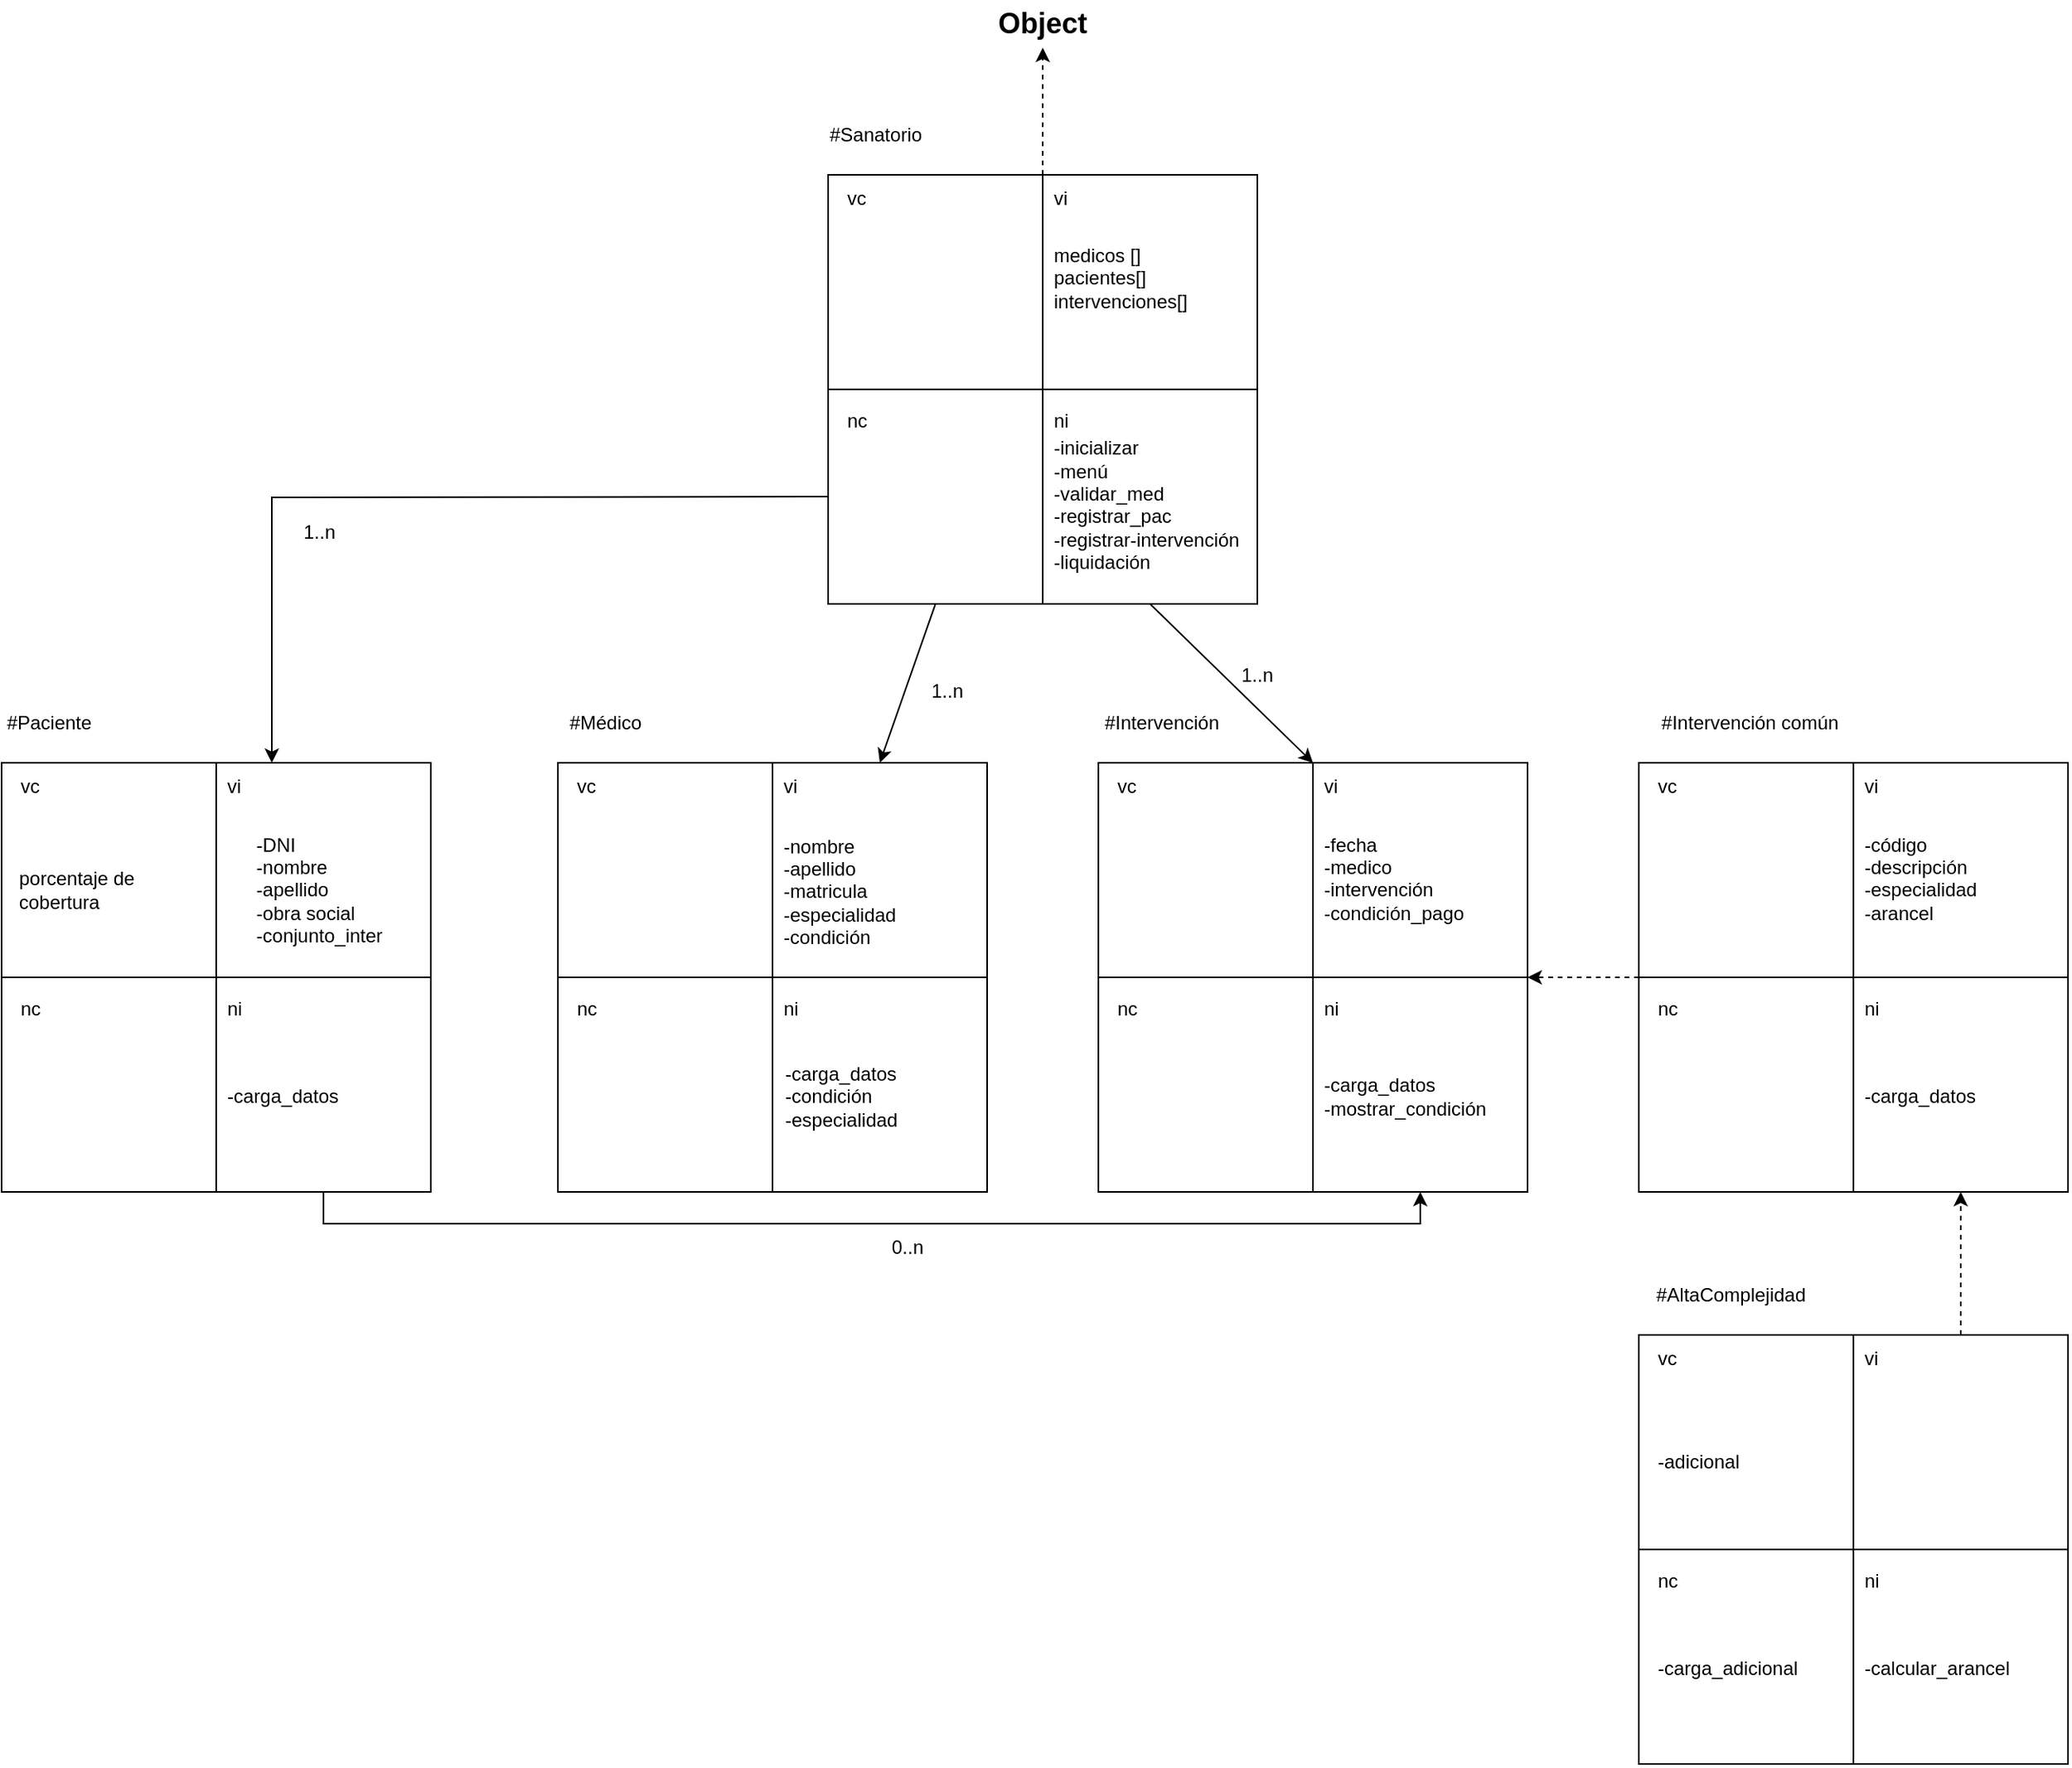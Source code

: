 <mxfile version="21.7.4" type="device">
  <diagram name="Página-1" id="vcJtQB0noLba_oKi-b4q">
    <mxGraphModel dx="1591" dy="799" grid="1" gridSize="10" guides="1" tooltips="1" connect="1" arrows="1" fold="1" page="1" pageScale="1" pageWidth="827" pageHeight="1169" math="0" shadow="0">
      <root>
        <mxCell id="0" />
        <mxCell id="1" parent="0" />
        <mxCell id="9xWoFbuuWZJhfT4n13lS-81" style="edgeStyle=orthogonalEdgeStyle;rounded=0;orthogonalLoop=1;jettySize=auto;html=1;exitX=0.75;exitY=1;exitDx=0;exitDy=0;entryX=0.75;entryY=1;entryDx=0;entryDy=0;" parent="1" source="9xWoFbuuWZJhfT4n13lS-1" target="9xWoFbuuWZJhfT4n13lS-10" edge="1">
          <mxGeometry relative="1" as="geometry" />
        </mxCell>
        <mxCell id="9xWoFbuuWZJhfT4n13lS-1" value="" style="whiteSpace=wrap;html=1;aspect=fixed;" parent="1" vertex="1">
          <mxGeometry x="90" y="500" width="270" height="270" as="geometry" />
        </mxCell>
        <mxCell id="9xWoFbuuWZJhfT4n13lS-3" value="" style="endArrow=none;html=1;rounded=0;exitX=0;exitY=0.5;exitDx=0;exitDy=0;entryX=1;entryY=0.5;entryDx=0;entryDy=0;" parent="1" source="9xWoFbuuWZJhfT4n13lS-1" target="9xWoFbuuWZJhfT4n13lS-1" edge="1">
          <mxGeometry width="50" height="50" relative="1" as="geometry">
            <mxPoint x="360" y="630" as="sourcePoint" />
            <mxPoint x="440" y="690" as="targetPoint" />
          </mxGeometry>
        </mxCell>
        <mxCell id="9xWoFbuuWZJhfT4n13lS-4" value="" style="endArrow=none;html=1;rounded=0;entryX=0.5;entryY=0;entryDx=0;entryDy=0;exitX=0.5;exitY=1;exitDx=0;exitDy=0;" parent="1" source="9xWoFbuuWZJhfT4n13lS-1" target="9xWoFbuuWZJhfT4n13lS-1" edge="1">
          <mxGeometry width="50" height="50" relative="1" as="geometry">
            <mxPoint x="390" y="740" as="sourcePoint" />
            <mxPoint x="440" y="690" as="targetPoint" />
            <Array as="points" />
          </mxGeometry>
        </mxCell>
        <mxCell id="9xWoFbuuWZJhfT4n13lS-5" value="" style="whiteSpace=wrap;html=1;aspect=fixed;" parent="1" vertex="1">
          <mxGeometry x="440" y="500" width="270" height="270" as="geometry" />
        </mxCell>
        <mxCell id="9xWoFbuuWZJhfT4n13lS-6" value="" style="endArrow=none;html=1;rounded=0;exitX=0;exitY=0.5;exitDx=0;exitDy=0;entryX=1;entryY=0.5;entryDx=0;entryDy=0;" parent="1" source="9xWoFbuuWZJhfT4n13lS-5" target="9xWoFbuuWZJhfT4n13lS-5" edge="1">
          <mxGeometry width="50" height="50" relative="1" as="geometry">
            <mxPoint x="710" y="630" as="sourcePoint" />
            <mxPoint x="790" y="690" as="targetPoint" />
          </mxGeometry>
        </mxCell>
        <mxCell id="9xWoFbuuWZJhfT4n13lS-7" value="" style="endArrow=none;html=1;rounded=0;entryX=0.5;entryY=0;entryDx=0;entryDy=0;exitX=0.5;exitY=1;exitDx=0;exitDy=0;" parent="1" source="9xWoFbuuWZJhfT4n13lS-5" target="9xWoFbuuWZJhfT4n13lS-5" edge="1">
          <mxGeometry width="50" height="50" relative="1" as="geometry">
            <mxPoint x="740" y="740" as="sourcePoint" />
            <mxPoint x="790" y="690" as="targetPoint" />
            <Array as="points" />
          </mxGeometry>
        </mxCell>
        <mxCell id="9xWoFbuuWZJhfT4n13lS-8" value="#Paciente" style="text;html=1;strokeColor=none;fillColor=none;align=center;verticalAlign=middle;whiteSpace=wrap;rounded=0;" parent="1" vertex="1">
          <mxGeometry x="90" y="460" width="60" height="30" as="geometry" />
        </mxCell>
        <mxCell id="9xWoFbuuWZJhfT4n13lS-9" value="#Médico" style="text;html=1;strokeColor=none;fillColor=none;align=center;verticalAlign=middle;whiteSpace=wrap;rounded=0;" parent="1" vertex="1">
          <mxGeometry x="440" y="460" width="60" height="30" as="geometry" />
        </mxCell>
        <mxCell id="9xWoFbuuWZJhfT4n13lS-10" value="" style="whiteSpace=wrap;html=1;aspect=fixed;" parent="1" vertex="1">
          <mxGeometry x="780" y="500" width="270" height="270" as="geometry" />
        </mxCell>
        <mxCell id="9xWoFbuuWZJhfT4n13lS-11" value="" style="endArrow=none;html=1;rounded=0;exitX=0;exitY=0.5;exitDx=0;exitDy=0;entryX=1;entryY=0.5;entryDx=0;entryDy=0;" parent="1" source="9xWoFbuuWZJhfT4n13lS-10" target="9xWoFbuuWZJhfT4n13lS-10" edge="1">
          <mxGeometry width="50" height="50" relative="1" as="geometry">
            <mxPoint x="1050" y="630" as="sourcePoint" />
            <mxPoint x="1130" y="690" as="targetPoint" />
          </mxGeometry>
        </mxCell>
        <mxCell id="9xWoFbuuWZJhfT4n13lS-12" value="" style="endArrow=none;html=1;rounded=0;entryX=0.5;entryY=0;entryDx=0;entryDy=0;exitX=0.5;exitY=1;exitDx=0;exitDy=0;" parent="1" source="9xWoFbuuWZJhfT4n13lS-10" target="9xWoFbuuWZJhfT4n13lS-10" edge="1">
          <mxGeometry width="50" height="50" relative="1" as="geometry">
            <mxPoint x="1080" y="740" as="sourcePoint" />
            <mxPoint x="1130" y="690" as="targetPoint" />
            <Array as="points" />
          </mxGeometry>
        </mxCell>
        <mxCell id="9xWoFbuuWZJhfT4n13lS-13" value="#Intervención" style="text;html=1;strokeColor=none;fillColor=none;align=center;verticalAlign=middle;whiteSpace=wrap;rounded=0;" parent="1" vertex="1">
          <mxGeometry x="790" y="460" width="60" height="30" as="geometry" />
        </mxCell>
        <mxCell id="9xWoFbuuWZJhfT4n13lS-14" value="" style="whiteSpace=wrap;html=1;aspect=fixed;" parent="1" vertex="1">
          <mxGeometry x="1120" y="860" width="270" height="270" as="geometry" />
        </mxCell>
        <mxCell id="9xWoFbuuWZJhfT4n13lS-15" value="" style="endArrow=none;html=1;rounded=0;exitX=0;exitY=0.5;exitDx=0;exitDy=0;entryX=1;entryY=0.5;entryDx=0;entryDy=0;" parent="1" source="9xWoFbuuWZJhfT4n13lS-14" target="9xWoFbuuWZJhfT4n13lS-14" edge="1">
          <mxGeometry width="50" height="50" relative="1" as="geometry">
            <mxPoint x="1390" y="990" as="sourcePoint" />
            <mxPoint x="1470" y="1050" as="targetPoint" />
          </mxGeometry>
        </mxCell>
        <mxCell id="9xWoFbuuWZJhfT4n13lS-16" value="" style="endArrow=none;html=1;rounded=0;entryX=0.5;entryY=0;entryDx=0;entryDy=0;exitX=0.5;exitY=1;exitDx=0;exitDy=0;" parent="1" source="9xWoFbuuWZJhfT4n13lS-14" target="9xWoFbuuWZJhfT4n13lS-14" edge="1">
          <mxGeometry width="50" height="50" relative="1" as="geometry">
            <mxPoint x="1420" y="1100" as="sourcePoint" />
            <mxPoint x="1470" y="1050" as="targetPoint" />
            <Array as="points" />
          </mxGeometry>
        </mxCell>
        <mxCell id="9xWoFbuuWZJhfT4n13lS-17" value="#AltaComplejidad" style="text;html=1;strokeColor=none;fillColor=none;align=center;verticalAlign=middle;whiteSpace=wrap;rounded=0;" parent="1" vertex="1">
          <mxGeometry x="1123" y="820" width="110" height="30" as="geometry" />
        </mxCell>
        <mxCell id="9xWoFbuuWZJhfT4n13lS-18" value="" style="whiteSpace=wrap;html=1;aspect=fixed;" parent="1" vertex="1">
          <mxGeometry x="1120" y="500" width="270" height="270" as="geometry" />
        </mxCell>
        <mxCell id="9xWoFbuuWZJhfT4n13lS-19" value="" style="endArrow=none;html=1;rounded=0;exitX=0;exitY=0.5;exitDx=0;exitDy=0;entryX=1;entryY=0.5;entryDx=0;entryDy=0;" parent="1" source="9xWoFbuuWZJhfT4n13lS-18" target="9xWoFbuuWZJhfT4n13lS-18" edge="1">
          <mxGeometry width="50" height="50" relative="1" as="geometry">
            <mxPoint x="1390" y="630" as="sourcePoint" />
            <mxPoint x="1470" y="690" as="targetPoint" />
          </mxGeometry>
        </mxCell>
        <mxCell id="9xWoFbuuWZJhfT4n13lS-20" value="" style="endArrow=none;html=1;rounded=0;entryX=0.5;entryY=0;entryDx=0;entryDy=0;exitX=0.5;exitY=1;exitDx=0;exitDy=0;" parent="1" source="9xWoFbuuWZJhfT4n13lS-18" target="9xWoFbuuWZJhfT4n13lS-18" edge="1">
          <mxGeometry width="50" height="50" relative="1" as="geometry">
            <mxPoint x="1420" y="740" as="sourcePoint" />
            <mxPoint x="1470" y="690" as="targetPoint" />
            <Array as="points" />
          </mxGeometry>
        </mxCell>
        <mxCell id="9xWoFbuuWZJhfT4n13lS-21" value="#Intervención común" style="text;html=1;strokeColor=none;fillColor=none;align=center;verticalAlign=middle;whiteSpace=wrap;rounded=0;" parent="1" vertex="1">
          <mxGeometry x="1130" y="460" width="120" height="30" as="geometry" />
        </mxCell>
        <mxCell id="9xWoFbuuWZJhfT4n13lS-22" value="" style="whiteSpace=wrap;html=1;aspect=fixed;" parent="1" vertex="1">
          <mxGeometry x="610" y="130" width="270" height="270" as="geometry" />
        </mxCell>
        <mxCell id="9xWoFbuuWZJhfT4n13lS-23" value="" style="endArrow=none;html=1;rounded=0;exitX=0;exitY=0.5;exitDx=0;exitDy=0;entryX=1;entryY=0.5;entryDx=0;entryDy=0;" parent="1" source="9xWoFbuuWZJhfT4n13lS-22" target="9xWoFbuuWZJhfT4n13lS-22" edge="1">
          <mxGeometry width="50" height="50" relative="1" as="geometry">
            <mxPoint x="880" y="260" as="sourcePoint" />
            <mxPoint x="960" y="320" as="targetPoint" />
          </mxGeometry>
        </mxCell>
        <mxCell id="9xWoFbuuWZJhfT4n13lS-24" value="" style="endArrow=none;html=1;rounded=0;entryX=0.5;entryY=0;entryDx=0;entryDy=0;exitX=0.5;exitY=1;exitDx=0;exitDy=0;" parent="1" source="9xWoFbuuWZJhfT4n13lS-22" target="9xWoFbuuWZJhfT4n13lS-22" edge="1">
          <mxGeometry width="50" height="50" relative="1" as="geometry">
            <mxPoint x="910" y="370" as="sourcePoint" />
            <mxPoint x="960" y="320" as="targetPoint" />
            <Array as="points" />
          </mxGeometry>
        </mxCell>
        <mxCell id="9xWoFbuuWZJhfT4n13lS-25" value="#Sanatorio" style="text;html=1;strokeColor=none;fillColor=none;align=center;verticalAlign=middle;whiteSpace=wrap;rounded=0;" parent="1" vertex="1">
          <mxGeometry x="610" y="90" width="60" height="30" as="geometry" />
        </mxCell>
        <mxCell id="9xWoFbuuWZJhfT4n13lS-27" value="&lt;div style=&quot;text-align: left;&quot;&gt;&lt;span style=&quot;background-color: initial;&quot;&gt;-DNI&lt;/span&gt;&lt;/div&gt;&lt;div style=&quot;text-align: left;&quot;&gt;&lt;span style=&quot;background-color: initial;&quot;&gt;-nombre&lt;/span&gt;&lt;/div&gt;&lt;div style=&quot;text-align: left;&quot;&gt;&lt;span style=&quot;background-color: initial;&quot;&gt;-apellido&lt;/span&gt;&lt;/div&gt;&lt;div style=&quot;text-align: left;&quot;&gt;&lt;span style=&quot;background-color: initial;&quot;&gt;-obra social&lt;/span&gt;&lt;/div&gt;&lt;div style=&quot;text-align: left;&quot;&gt;&lt;span style=&quot;background-color: initial;&quot;&gt;-conjunto_inter&lt;/span&gt;&lt;/div&gt;" style="text;html=1;strokeColor=none;fillColor=none;align=center;verticalAlign=middle;whiteSpace=wrap;rounded=0;" parent="1" vertex="1">
          <mxGeometry x="230" y="530" width="120" height="100" as="geometry" />
        </mxCell>
        <mxCell id="9xWoFbuuWZJhfT4n13lS-28" value="vi" style="text;html=1;strokeColor=none;fillColor=none;align=left;verticalAlign=middle;whiteSpace=wrap;rounded=0;" parent="1" vertex="1">
          <mxGeometry x="230" y="500" width="60" height="30" as="geometry" />
        </mxCell>
        <mxCell id="9xWoFbuuWZJhfT4n13lS-29" value="vc" style="text;html=1;strokeColor=none;fillColor=none;align=left;verticalAlign=middle;whiteSpace=wrap;rounded=0;" parent="1" vertex="1">
          <mxGeometry x="100" y="500" width="60" height="30" as="geometry" />
        </mxCell>
        <mxCell id="9xWoFbuuWZJhfT4n13lS-30" value="ni" style="text;html=1;strokeColor=none;fillColor=none;align=left;verticalAlign=middle;whiteSpace=wrap;rounded=0;" parent="1" vertex="1">
          <mxGeometry x="230" y="640" width="60" height="30" as="geometry" />
        </mxCell>
        <mxCell id="9xWoFbuuWZJhfT4n13lS-31" value="nc" style="text;html=1;strokeColor=none;fillColor=none;align=left;verticalAlign=middle;whiteSpace=wrap;rounded=0;" parent="1" vertex="1">
          <mxGeometry x="100" y="640" width="60" height="30" as="geometry" />
        </mxCell>
        <mxCell id="9xWoFbuuWZJhfT4n13lS-32" value="vi" style="text;html=1;strokeColor=none;fillColor=none;align=left;verticalAlign=middle;whiteSpace=wrap;rounded=0;" parent="1" vertex="1">
          <mxGeometry x="580" y="500" width="60" height="30" as="geometry" />
        </mxCell>
        <mxCell id="9xWoFbuuWZJhfT4n13lS-33" value="vc" style="text;html=1;strokeColor=none;fillColor=none;align=left;verticalAlign=middle;whiteSpace=wrap;rounded=0;" parent="1" vertex="1">
          <mxGeometry x="450" y="500" width="60" height="30" as="geometry" />
        </mxCell>
        <mxCell id="9xWoFbuuWZJhfT4n13lS-34" value="ni" style="text;html=1;strokeColor=none;fillColor=none;align=left;verticalAlign=middle;whiteSpace=wrap;rounded=0;" parent="1" vertex="1">
          <mxGeometry x="580" y="640" width="60" height="30" as="geometry" />
        </mxCell>
        <mxCell id="9xWoFbuuWZJhfT4n13lS-35" value="nc" style="text;html=1;strokeColor=none;fillColor=none;align=left;verticalAlign=middle;whiteSpace=wrap;rounded=0;" parent="1" vertex="1">
          <mxGeometry x="450" y="640" width="60" height="30" as="geometry" />
        </mxCell>
        <mxCell id="9xWoFbuuWZJhfT4n13lS-36" value="vi" style="text;html=1;strokeColor=none;fillColor=none;align=left;verticalAlign=middle;whiteSpace=wrap;rounded=0;" parent="1" vertex="1">
          <mxGeometry x="920" y="500" width="60" height="30" as="geometry" />
        </mxCell>
        <mxCell id="9xWoFbuuWZJhfT4n13lS-37" value="vc" style="text;html=1;strokeColor=none;fillColor=none;align=left;verticalAlign=middle;whiteSpace=wrap;rounded=0;" parent="1" vertex="1">
          <mxGeometry x="790" y="500" width="60" height="30" as="geometry" />
        </mxCell>
        <mxCell id="9xWoFbuuWZJhfT4n13lS-38" value="ni" style="text;html=1;strokeColor=none;fillColor=none;align=left;verticalAlign=middle;whiteSpace=wrap;rounded=0;" parent="1" vertex="1">
          <mxGeometry x="920" y="640" width="60" height="30" as="geometry" />
        </mxCell>
        <mxCell id="9xWoFbuuWZJhfT4n13lS-39" value="nc" style="text;html=1;strokeColor=none;fillColor=none;align=left;verticalAlign=middle;whiteSpace=wrap;rounded=0;" parent="1" vertex="1">
          <mxGeometry x="790" y="640" width="60" height="30" as="geometry" />
        </mxCell>
        <mxCell id="9xWoFbuuWZJhfT4n13lS-40" value="vi" style="text;html=1;strokeColor=none;fillColor=none;align=left;verticalAlign=middle;whiteSpace=wrap;rounded=0;" parent="1" vertex="1">
          <mxGeometry x="1260" y="500" width="60" height="30" as="geometry" />
        </mxCell>
        <mxCell id="9xWoFbuuWZJhfT4n13lS-41" value="vc" style="text;html=1;strokeColor=none;fillColor=none;align=left;verticalAlign=middle;whiteSpace=wrap;rounded=0;" parent="1" vertex="1">
          <mxGeometry x="1130" y="500" width="60" height="30" as="geometry" />
        </mxCell>
        <mxCell id="9xWoFbuuWZJhfT4n13lS-42" value="ni" style="text;html=1;strokeColor=none;fillColor=none;align=left;verticalAlign=middle;whiteSpace=wrap;rounded=0;" parent="1" vertex="1">
          <mxGeometry x="1260" y="640" width="60" height="30" as="geometry" />
        </mxCell>
        <mxCell id="9xWoFbuuWZJhfT4n13lS-43" value="nc" style="text;html=1;strokeColor=none;fillColor=none;align=left;verticalAlign=middle;whiteSpace=wrap;rounded=0;" parent="1" vertex="1">
          <mxGeometry x="1130" y="640" width="60" height="30" as="geometry" />
        </mxCell>
        <mxCell id="9xWoFbuuWZJhfT4n13lS-44" value="vi" style="text;html=1;strokeColor=none;fillColor=none;align=left;verticalAlign=middle;whiteSpace=wrap;rounded=0;" parent="1" vertex="1">
          <mxGeometry x="1260" y="860" width="60" height="30" as="geometry" />
        </mxCell>
        <mxCell id="9xWoFbuuWZJhfT4n13lS-45" value="vc" style="text;html=1;strokeColor=none;fillColor=none;align=left;verticalAlign=middle;whiteSpace=wrap;rounded=0;" parent="1" vertex="1">
          <mxGeometry x="1130" y="860" width="60" height="30" as="geometry" />
        </mxCell>
        <mxCell id="9xWoFbuuWZJhfT4n13lS-46" value="ni" style="text;html=1;strokeColor=none;fillColor=none;align=left;verticalAlign=middle;whiteSpace=wrap;rounded=0;" parent="1" vertex="1">
          <mxGeometry x="1260" y="1000" width="60" height="30" as="geometry" />
        </mxCell>
        <mxCell id="9xWoFbuuWZJhfT4n13lS-47" value="nc" style="text;html=1;strokeColor=none;fillColor=none;align=left;verticalAlign=middle;whiteSpace=wrap;rounded=0;" parent="1" vertex="1">
          <mxGeometry x="1130" y="1000" width="60" height="30" as="geometry" />
        </mxCell>
        <mxCell id="9xWoFbuuWZJhfT4n13lS-93" style="endArrow=classic;dashed=1;html=1;rounded=0;exitX=0.5;exitY=0;exitDx=0;exitDy=0;entryX=0.5;entryY=1;entryDx=0;entryDy=0;" parent="1" source="9xWoFbuuWZJhfT4n13lS-22" target="9xWoFbuuWZJhfT4n13lS-60" edge="1">
          <mxGeometry relative="1" as="geometry" />
        </mxCell>
        <mxCell id="9xWoFbuuWZJhfT4n13lS-48" value="vi" style="text;html=1;strokeColor=none;fillColor=none;align=left;verticalAlign=middle;whiteSpace=wrap;rounded=0;" parent="1" vertex="1">
          <mxGeometry x="750" y="130" width="60" height="30" as="geometry" />
        </mxCell>
        <mxCell id="9xWoFbuuWZJhfT4n13lS-49" value="vc" style="text;html=1;strokeColor=none;fillColor=none;align=left;verticalAlign=middle;whiteSpace=wrap;rounded=0;" parent="1" vertex="1">
          <mxGeometry x="620" y="130" width="60" height="30" as="geometry" />
        </mxCell>
        <mxCell id="9xWoFbuuWZJhfT4n13lS-50" value="ni" style="text;html=1;strokeColor=none;fillColor=none;align=left;verticalAlign=middle;whiteSpace=wrap;rounded=0;" parent="1" vertex="1">
          <mxGeometry x="750" y="270" width="60" height="30" as="geometry" />
        </mxCell>
        <mxCell id="9xWoFbuuWZJhfT4n13lS-51" value="nc" style="text;html=1;strokeColor=none;fillColor=none;align=left;verticalAlign=middle;whiteSpace=wrap;rounded=0;" parent="1" vertex="1">
          <mxGeometry x="620" y="270" width="60" height="30" as="geometry" />
        </mxCell>
        <mxCell id="9xWoFbuuWZJhfT4n13lS-53" value="&lt;div style=&quot;text-align: left;&quot;&gt;porcentaje de cobertura&lt;/div&gt;" style="text;html=1;strokeColor=none;fillColor=none;align=center;verticalAlign=middle;whiteSpace=wrap;rounded=0;" parent="1" vertex="1">
          <mxGeometry x="100" y="530" width="120" height="100" as="geometry" />
        </mxCell>
        <mxCell id="9xWoFbuuWZJhfT4n13lS-54" value="&lt;div style=&quot;&quot;&gt;-nombre&lt;/div&gt;&lt;div style=&quot;&quot;&gt;-apellido&lt;/div&gt;&lt;div style=&quot;&quot;&gt;-matricula&lt;/div&gt;&lt;div style=&quot;&quot;&gt;-especialidad&lt;/div&gt;&lt;div style=&quot;&quot;&gt;-condición&lt;/div&gt;" style="text;html=1;strokeColor=none;fillColor=none;align=left;verticalAlign=middle;whiteSpace=wrap;rounded=0;" parent="1" vertex="1">
          <mxGeometry x="580" y="531" width="120" height="100" as="geometry" />
        </mxCell>
        <mxCell id="9xWoFbuuWZJhfT4n13lS-55" value="&lt;div style=&quot;&quot;&gt;-fecha&lt;/div&gt;&lt;div style=&quot;&quot;&gt;-medico&lt;/div&gt;&lt;div style=&quot;&quot;&gt;-intervención&lt;/div&gt;&lt;div style=&quot;&quot;&gt;-condición_pago&lt;/div&gt;&lt;div style=&quot;&quot;&gt;&lt;br&gt;&lt;/div&gt;" style="text;html=1;strokeColor=none;fillColor=none;align=left;verticalAlign=middle;whiteSpace=wrap;rounded=0;" parent="1" vertex="1">
          <mxGeometry x="920" y="530" width="120" height="100" as="geometry" />
        </mxCell>
        <mxCell id="9xWoFbuuWZJhfT4n13lS-56" value="&lt;div style=&quot;&quot;&gt;-código&lt;/div&gt;&lt;div style=&quot;&quot;&gt;-descripción&lt;/div&gt;&lt;div style=&quot;&quot;&gt;-especialidad&lt;/div&gt;&lt;div style=&quot;&quot;&gt;-arancel&lt;/div&gt;&lt;div style=&quot;&quot;&gt;&lt;br&gt;&lt;/div&gt;" style="text;html=1;strokeColor=none;fillColor=none;align=left;verticalAlign=middle;whiteSpace=wrap;rounded=0;" parent="1" vertex="1">
          <mxGeometry x="1260" y="530" width="120" height="100" as="geometry" />
        </mxCell>
        <mxCell id="9xWoFbuuWZJhfT4n13lS-59" value="&lt;div style=&quot;&quot;&gt;-calcular_arancel&lt;/div&gt;" style="text;html=1;strokeColor=none;fillColor=none;align=left;verticalAlign=middle;whiteSpace=wrap;rounded=0;" parent="1" vertex="1">
          <mxGeometry x="1260" y="1020" width="120" height="100" as="geometry" />
        </mxCell>
        <mxCell id="9xWoFbuuWZJhfT4n13lS-60" value="&lt;font style=&quot;font-size: 18px;&quot;&gt;&lt;b&gt;Object&lt;/b&gt;&lt;/font&gt;" style="text;html=1;strokeColor=none;fillColor=none;align=center;verticalAlign=middle;whiteSpace=wrap;rounded=0;" parent="1" vertex="1">
          <mxGeometry x="715" y="20" width="60" height="30" as="geometry" />
        </mxCell>
        <mxCell id="9xWoFbuuWZJhfT4n13lS-63" value="1..n" style="text;html=1;strokeColor=none;fillColor=none;align=center;verticalAlign=middle;whiteSpace=wrap;rounded=0;" parent="1" vertex="1">
          <mxGeometry x="260" y="340" width="60" height="30" as="geometry" />
        </mxCell>
        <mxCell id="9xWoFbuuWZJhfT4n13lS-66" value="" style="endArrow=classic;html=1;rounded=0;exitX=0;exitY=0.75;exitDx=0;exitDy=0;entryX=0.5;entryY=0;entryDx=0;entryDy=0;" parent="1" source="9xWoFbuuWZJhfT4n13lS-22" target="9xWoFbuuWZJhfT4n13lS-28" edge="1">
          <mxGeometry width="50" height="50" relative="1" as="geometry">
            <mxPoint x="414" y="350" as="sourcePoint" />
            <mxPoint x="464" y="300" as="targetPoint" />
            <Array as="points">
              <mxPoint x="260" y="333" />
            </Array>
          </mxGeometry>
        </mxCell>
        <mxCell id="9xWoFbuuWZJhfT4n13lS-69" value="" style="endArrow=classic;html=1;rounded=0;exitX=0.25;exitY=1;exitDx=0;exitDy=0;entryX=0.75;entryY=0;entryDx=0;entryDy=0;" parent="1" source="9xWoFbuuWZJhfT4n13lS-22" target="9xWoFbuuWZJhfT4n13lS-5" edge="1">
          <mxGeometry width="50" height="50" relative="1" as="geometry">
            <mxPoint x="760" y="510" as="sourcePoint" />
            <mxPoint x="810" y="460" as="targetPoint" />
          </mxGeometry>
        </mxCell>
        <mxCell id="9xWoFbuuWZJhfT4n13lS-70" value="" style="endArrow=classic;html=1;rounded=0;exitX=0.75;exitY=1;exitDx=0;exitDy=0;entryX=0.5;entryY=0;entryDx=0;entryDy=0;" parent="1" source="9xWoFbuuWZJhfT4n13lS-22" target="9xWoFbuuWZJhfT4n13lS-10" edge="1">
          <mxGeometry width="50" height="50" relative="1" as="geometry">
            <mxPoint x="760" y="510" as="sourcePoint" />
            <mxPoint x="810" y="460" as="targetPoint" />
          </mxGeometry>
        </mxCell>
        <mxCell id="9xWoFbuuWZJhfT4n13lS-73" value="1..n" style="text;html=1;strokeColor=none;fillColor=none;align=center;verticalAlign=middle;whiteSpace=wrap;rounded=0;" parent="1" vertex="1">
          <mxGeometry x="655" y="440" width="60" height="30" as="geometry" />
        </mxCell>
        <mxCell id="9xWoFbuuWZJhfT4n13lS-74" value="1..n" style="text;html=1;strokeColor=none;fillColor=none;align=center;verticalAlign=middle;whiteSpace=wrap;rounded=0;" parent="1" vertex="1">
          <mxGeometry x="850" y="430" width="60" height="30" as="geometry" />
        </mxCell>
        <mxCell id="9xWoFbuuWZJhfT4n13lS-79" value="" style="endArrow=classic;dashed=1;html=1;rounded=0;exitX=0.75;exitY=0;exitDx=0;exitDy=0;entryX=0.75;entryY=1;entryDx=0;entryDy=0;" parent="1" source="9xWoFbuuWZJhfT4n13lS-14" target="9xWoFbuuWZJhfT4n13lS-18" edge="1">
          <mxGeometry width="50" height="50" relative="1" as="geometry">
            <mxPoint x="1335" y="860" as="sourcePoint" />
            <mxPoint x="1320" y="810" as="targetPoint" />
          </mxGeometry>
        </mxCell>
        <mxCell id="9xWoFbuuWZJhfT4n13lS-82" value="0..n" style="text;html=1;strokeColor=none;fillColor=none;align=center;verticalAlign=middle;whiteSpace=wrap;rounded=0;" parent="1" vertex="1">
          <mxGeometry x="630" y="790" width="60" height="30" as="geometry" />
        </mxCell>
        <mxCell id="9xWoFbuuWZJhfT4n13lS-83" value="&lt;div style=&quot;&quot;&gt;-carga_datos&lt;/div&gt;&lt;div style=&quot;&quot;&gt;-condición&lt;/div&gt;&lt;div style=&quot;&quot;&gt;-especialidad&lt;/div&gt;" style="text;html=1;strokeColor=none;fillColor=none;align=left;verticalAlign=middle;whiteSpace=wrap;rounded=0;" parent="1" vertex="1">
          <mxGeometry x="581" y="660" width="120" height="100" as="geometry" />
        </mxCell>
        <mxCell id="9xWoFbuuWZJhfT4n13lS-84" value="&lt;div style=&quot;&quot;&gt;-carga_datos&lt;/div&gt;" style="text;html=1;strokeColor=none;fillColor=none;align=left;verticalAlign=middle;whiteSpace=wrap;rounded=0;" parent="1" vertex="1">
          <mxGeometry x="230" y="660" width="120" height="100" as="geometry" />
        </mxCell>
        <mxCell id="9xWoFbuuWZJhfT4n13lS-85" value="&lt;div style=&quot;&quot;&gt;-carga_datos&lt;/div&gt;&lt;div style=&quot;&quot;&gt;-mostrar_condición&lt;/div&gt;" style="text;html=1;strokeColor=none;fillColor=none;align=left;verticalAlign=middle;whiteSpace=wrap;rounded=0;" parent="1" vertex="1">
          <mxGeometry x="920" y="660" width="120" height="100" as="geometry" />
        </mxCell>
        <mxCell id="9xWoFbuuWZJhfT4n13lS-86" value="&lt;div style=&quot;&quot;&gt;-carga_datos&lt;/div&gt;" style="text;html=1;strokeColor=none;fillColor=none;align=left;verticalAlign=middle;whiteSpace=wrap;rounded=0;" parent="1" vertex="1">
          <mxGeometry x="1260" y="660" width="120" height="100" as="geometry" />
        </mxCell>
        <mxCell id="9xWoFbuuWZJhfT4n13lS-88" value="&lt;div style=&quot;&quot;&gt;-inicializar&lt;/div&gt;&lt;div style=&quot;&quot;&gt;-menú&lt;/div&gt;&lt;div style=&quot;&quot;&gt;-validar_med&lt;/div&gt;&lt;div style=&quot;&quot;&gt;-registrar_pac&lt;/div&gt;&lt;div style=&quot;&quot;&gt;-registrar-intervención&lt;/div&gt;&lt;div style=&quot;&quot;&gt;-liquidación&lt;/div&gt;&lt;div style=&quot;&quot;&gt;&lt;br&gt;&lt;/div&gt;" style="text;html=1;strokeColor=none;fillColor=none;align=left;verticalAlign=middle;whiteSpace=wrap;rounded=0;" parent="1" vertex="1">
          <mxGeometry x="750" y="290" width="120" height="110" as="geometry" />
        </mxCell>
        <mxCell id="9xWoFbuuWZJhfT4n13lS-90" value="&lt;div style=&quot;&quot;&gt;-adicional&lt;/div&gt;" style="text;html=1;strokeColor=none;fillColor=none;align=left;verticalAlign=middle;whiteSpace=wrap;rounded=0;" parent="1" vertex="1">
          <mxGeometry x="1130" y="890" width="120" height="100" as="geometry" />
        </mxCell>
        <mxCell id="9xWoFbuuWZJhfT4n13lS-92" value="&lt;div style=&quot;&quot;&gt;-carga_adicional&lt;/div&gt;" style="text;html=1;strokeColor=none;fillColor=none;align=left;verticalAlign=middle;whiteSpace=wrap;rounded=0;" parent="1" vertex="1">
          <mxGeometry x="1130" y="1020" width="120" height="100" as="geometry" />
        </mxCell>
        <mxCell id="o4KD7uaFpEtuZEssTe85-2" value="" style="endArrow=classic;dashed=1;html=1;rounded=0;exitX=0;exitY=0.5;exitDx=0;exitDy=0;entryX=1;entryY=0.5;entryDx=0;entryDy=0;" edge="1" parent="1" source="9xWoFbuuWZJhfT4n13lS-18" target="9xWoFbuuWZJhfT4n13lS-10">
          <mxGeometry width="50" height="50" relative="1" as="geometry">
            <mxPoint x="1080" y="721" as="sourcePoint" />
            <mxPoint x="1080" y="631" as="targetPoint" />
          </mxGeometry>
        </mxCell>
        <mxCell id="o4KD7uaFpEtuZEssTe85-3" value="medicos []&lt;br&gt;pacientes[]&lt;br&gt;intervenciones[]" style="text;html=1;strokeColor=none;fillColor=none;align=left;verticalAlign=middle;whiteSpace=wrap;rounded=0;" vertex="1" parent="1">
          <mxGeometry x="750" y="140" width="120" height="110" as="geometry" />
        </mxCell>
      </root>
    </mxGraphModel>
  </diagram>
</mxfile>
